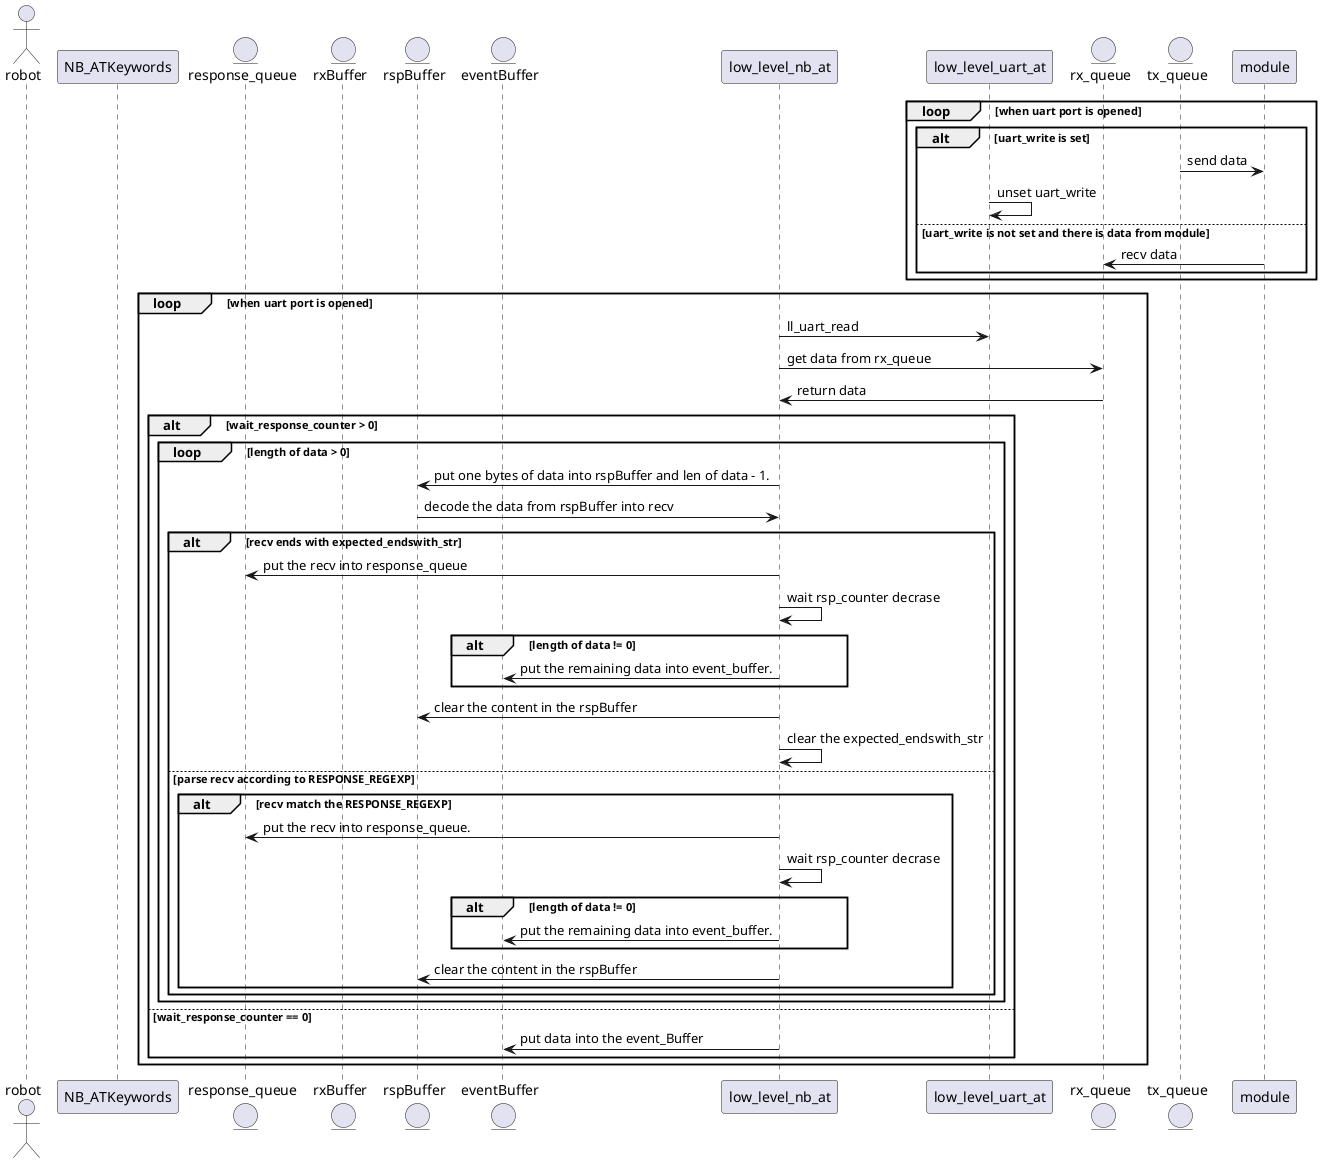     @startuml data parse loop and read_write loop

    actor robot as r

    participant NB_ATKeywords as na


    entity response_queue as rspq

    entity rxBuffer as rxb
    entity rspBuffer as rspb
    entity eventBuffer as eb

    participant low_level_nb_at as llna

    participant low_level_uart_at as llua  

    entity rx_queue as rxq
    entity tx_queue as txq

    participant module as m


    loop when uart port is opened 
        alt uart_write is set
            txq -> m: send data
            llua -> llua: unset uart_write
        else uart_write is not set and there is data from module 
            m -> rxq: recv data 
        end
    end 

    loop when uart port is opened
        llna -> llua: ll_uart_read
        llna -> rxq: get data from rx_queue 
        rxq -> llna: return data

        alt wait_response_counter > 0

            loop length of data > 0
                llna -> rspb: put one bytes of data into rspBuffer and len of data - 1.
                rspb -> llna: decode the data from rspBuffer into recv
            
                alt  recv ends with expected_endswith_str
                    llna -> rspq: put the recv into response_queue
                    llna -> llna: wait rsp_counter decrase
                    alt length of data != 0
                        llna -> eb: put the remaining data into event_buffer.
                    end
                    llna -> rspb: clear the content in the rspBuffer
                    llna -> llna: clear the expected_endswith_str
                else parse recv according to RESPONSE_REGEXP

                    alt recv match the RESPONSE_REGEXP 
                        llna -> rspq: put the recv into response_queue.
                        llna -> llna: wait rsp_counter decrase

                        alt length of data != 0
                        llna -> eb: put the remaining data into event_buffer.
                        end

                        llna -> rspb: clear the content in the rspBuffer
                    end 

                end 
            end
        
        else wait_response_counter == 0
            llna -> eb: put data into the event_Buffer
        end
    end
@enduml